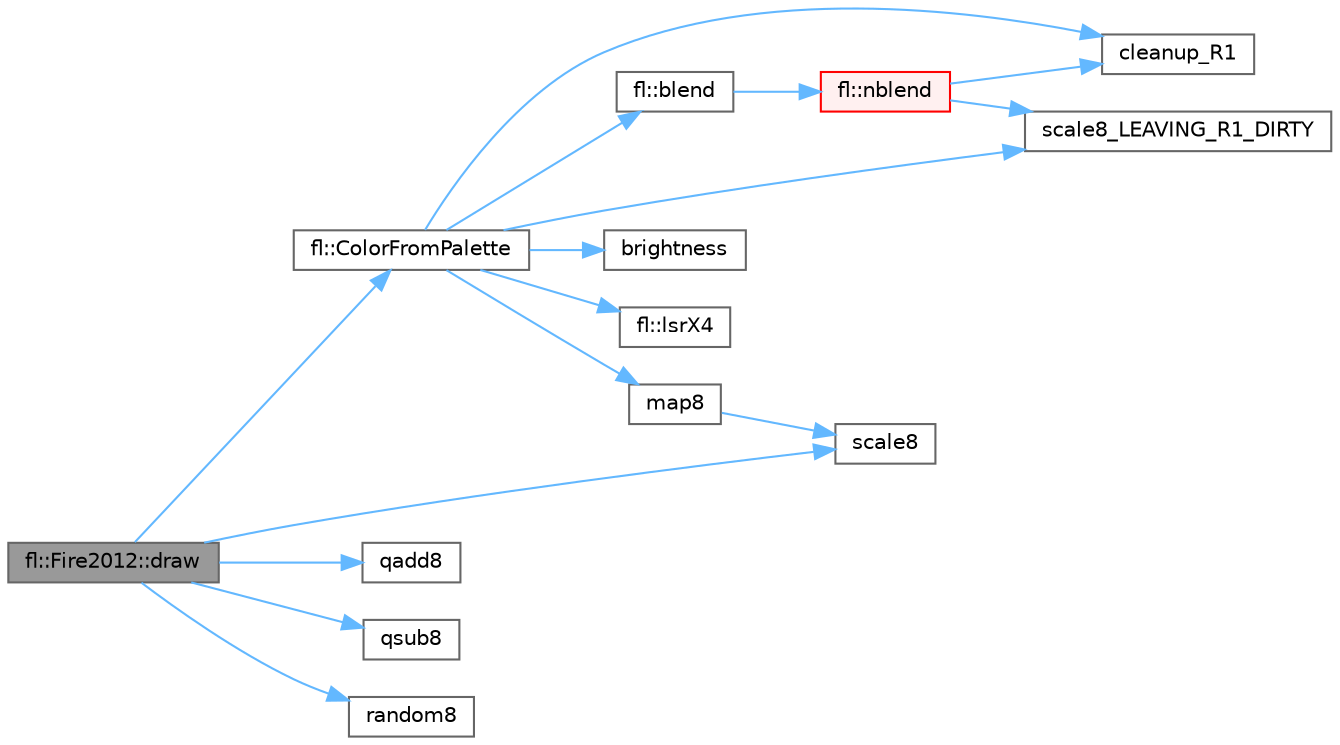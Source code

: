 digraph "fl::Fire2012::draw"
{
 // INTERACTIVE_SVG=YES
 // LATEX_PDF_SIZE
  bgcolor="transparent";
  edge [fontname=Helvetica,fontsize=10,labelfontname=Helvetica,labelfontsize=10];
  node [fontname=Helvetica,fontsize=10,shape=box,height=0.2,width=0.4];
  rankdir="LR";
  Node1 [id="Node000001",label="fl::Fire2012::draw",height=0.2,width=0.4,color="gray40", fillcolor="grey60", style="filled", fontcolor="black",tooltip=" "];
  Node1 -> Node2 [id="edge1_Node000001_Node000002",color="steelblue1",style="solid",tooltip=" "];
  Node2 [id="Node000002",label="fl::ColorFromPalette",height=0.2,width=0.4,color="grey40", fillcolor="white", style="filled",URL="$d4/d36/namespacefl_a3d488dd1e2d27e99307310527e51cad3.html#a3d488dd1e2d27e99307310527e51cad3",tooltip=" "];
  Node2 -> Node3 [id="edge2_Node000002_Node000003",color="steelblue1",style="solid",tooltip=" "];
  Node3 [id="Node000003",label="fl::blend",height=0.2,width=0.4,color="grey40", fillcolor="white", style="filled",URL="$d4/d36/namespacefl_a924fc8748f53389e55fdc63bfc14b805.html#a924fc8748f53389e55fdc63bfc14b805",tooltip=" "];
  Node3 -> Node4 [id="edge3_Node000003_Node000004",color="steelblue1",style="solid",tooltip=" "];
  Node4 [id="Node000004",label="fl::nblend",height=0.2,width=0.4,color="red", fillcolor="#FFF0F0", style="filled",URL="$d4/d36/namespacefl_aa1e0cd66825220bead12cfc1ab7f33c6.html#aa1e0cd66825220bead12cfc1ab7f33c6",tooltip=" "];
  Node4 -> Node6 [id="edge4_Node000004_Node000006",color="steelblue1",style="solid",tooltip=" "];
  Node6 [id="Node000006",label="cleanup_R1",height=0.2,width=0.4,color="grey40", fillcolor="white", style="filled",URL="$d0/da5/group___scaling_dirty_ga3fade00fb4cf5b937b973128198a7a79.html#ga3fade00fb4cf5b937b973128198a7a79",tooltip="Clean up the r1 register after a series of *LEAVING_R1_DIRTY calls."];
  Node4 -> Node7 [id="edge5_Node000004_Node000007",color="steelblue1",style="solid",tooltip=" "];
  Node7 [id="Node000007",label="scale8_LEAVING_R1_DIRTY",height=0.2,width=0.4,color="grey40", fillcolor="white", style="filled",URL="$d0/da5/group___scaling_dirty_ga7386235cada3aca429b189681d2ec56d.html#ga7386235cada3aca429b189681d2ec56d",tooltip="This version of scale8() does not clean up the R1 register on AVR."];
  Node2 -> Node8 [id="edge6_Node000002_Node000008",color="steelblue1",style="solid",tooltip=" "];
  Node8 [id="Node000008",label="brightness",height=0.2,width=0.4,color="grey40", fillcolor="white", style="filled",URL="$da/dc7/advanced_8h_a96d9503945476f13a97c8f406269fcef.html#a96d9503945476f13a97c8f406269fcef",tooltip=" "];
  Node2 -> Node6 [id="edge7_Node000002_Node000006",color="steelblue1",style="solid",tooltip=" "];
  Node2 -> Node9 [id="edge8_Node000002_Node000009",color="steelblue1",style="solid",tooltip=" "];
  Node9 [id="Node000009",label="fl::lsrX4",height=0.2,width=0.4,color="grey40", fillcolor="white", style="filled",URL="$d4/d36/namespacefl_ab169b38b75fd1ab29b3dc61a32497ff1.html#ab169b38b75fd1ab29b3dc61a32497ff1",tooltip="Helper function to divide a number by 16, aka four logical shift right (LSR)'s."];
  Node2 -> Node10 [id="edge9_Node000002_Node000010",color="steelblue1",style="solid",tooltip=" "];
  Node10 [id="Node000010",label="map8",height=0.2,width=0.4,color="grey40", fillcolor="white", style="filled",URL="$d6/d19/group___linear_interpolation_gaf65357c7aeca9778e5a2f80a6bac2b5d.html#gaf65357c7aeca9778e5a2f80a6bac2b5d",tooltip="Map from one full-range 8-bit value into a narrower range of 8-bit values, possibly a range of hues."];
  Node10 -> Node11 [id="edge10_Node000010_Node000011",color="steelblue1",style="solid",tooltip=" "];
  Node11 [id="Node000011",label="scale8",height=0.2,width=0.4,color="grey40", fillcolor="white", style="filled",URL="$d0/da8/group___scaling_gad7535ccda9c92470c4e6ee0265585555.html#gad7535ccda9c92470c4e6ee0265585555",tooltip="Scale one byte by a second one, which is treated as the numerator of a fraction whose denominator is ..."];
  Node2 -> Node7 [id="edge11_Node000002_Node000007",color="steelblue1",style="solid",tooltip=" "];
  Node1 -> Node12 [id="edge12_Node000001_Node000012",color="steelblue1",style="solid",tooltip=" "];
  Node12 [id="Node000012",label="qadd8",height=0.2,width=0.4,color="grey40", fillcolor="white", style="filled",URL="$d5/d98/group___math_ga07133b3085824d0fcd4f5086d286c4b5.html#ga07133b3085824d0fcd4f5086d286c4b5",tooltip="Add one byte to another, saturating at 0xFF."];
  Node1 -> Node13 [id="edge13_Node000001_Node000013",color="steelblue1",style="solid",tooltip=" "];
  Node13 [id="Node000013",label="qsub8",height=0.2,width=0.4,color="grey40", fillcolor="white", style="filled",URL="$d5/d98/group___math_gae261576a4c8155d6c0ba8615b2d2ecb3.html#gae261576a4c8155d6c0ba8615b2d2ecb3",tooltip="Subtract one byte from another, saturating at 0x00."];
  Node1 -> Node14 [id="edge14_Node000001_Node000014",color="steelblue1",style="solid",tooltip=" "];
  Node14 [id="Node000014",label="random8",height=0.2,width=0.4,color="grey40", fillcolor="white", style="filled",URL="$d2/d0d/group___random_ga4e63c74426f6516f28470dc1b814aefe.html#ga4e63c74426f6516f28470dc1b814aefe",tooltip="Generate an 8-bit random number."];
  Node1 -> Node11 [id="edge15_Node000001_Node000011",color="steelblue1",style="solid",tooltip=" "];
}
